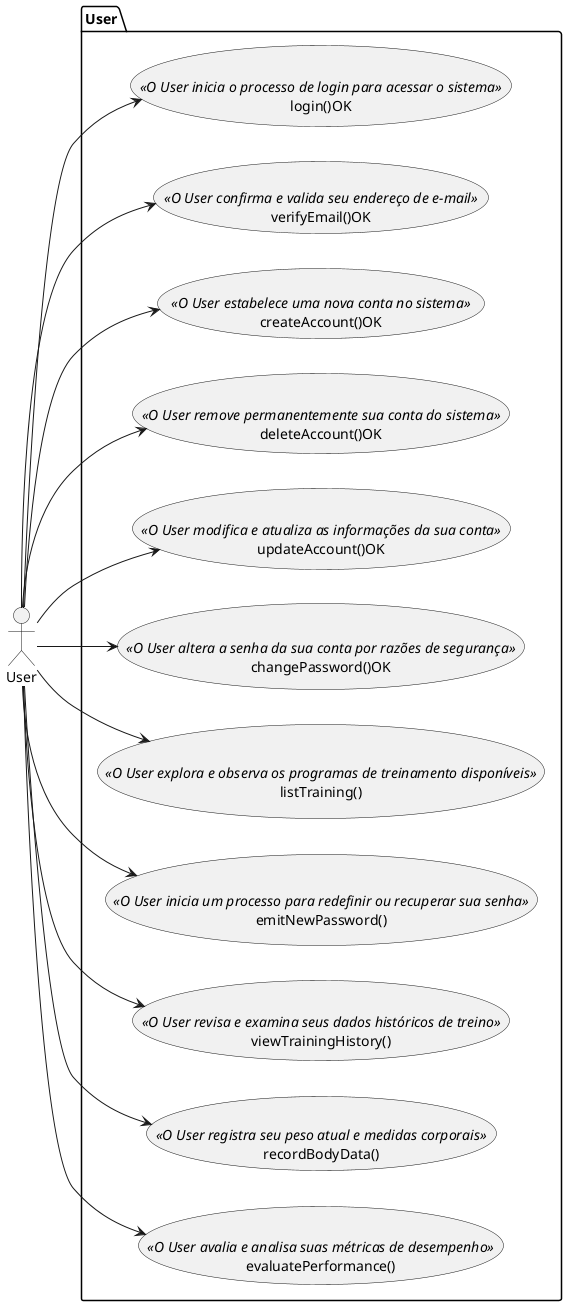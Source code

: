 @startuml
left to right direction

actor User as u

package "User" {
  usecase "login()OK" as UC1 <<O User inicia o processo de login para acessar o sistema>>

  usecase "verifyEmail()OK" as UC2 <<O User confirma e valida seu endereço de e-mail>>

  usecase "createAccount()OK" as UC3 <<O User estabelece uma nova conta no sistema>>

  usecase "deleteAccount()OK" as UC4 <<O User remove permanentemente sua conta do sistema>>

  usecase "updateAccount()OK" as UC5 <<O User modifica e atualiza as informações da sua conta>>

  usecase "changePassword()OK" as UC6 <<O User altera a senha da sua conta por razões de segurança>>

  usecase "listTraining()" as UC7 <<O User explora e observa os programas de treinamento disponíveis>>

  usecase "emitNewPassword()" as UC8 <<O User inicia um processo para redefinir ou recuperar sua senha>>

  usecase "viewTrainingHistory()" as UC9 <<O User revisa e examina seus dados históricos de treino>>

  usecase "recordBodyData()" as UC10 <<O User registra seu peso atual e medidas corporais>>

  usecase "evaluatePerformance()" as UC11 <<O User avalia e analisa suas métricas de desempenho>>
}

u --> UC1
u --> UC2
u --> UC3
u --> UC4
u --> UC5
u --> UC6
u --> UC7
u --> UC8
u --> UC9
u --> UC10
u --> UC11
@enduml
